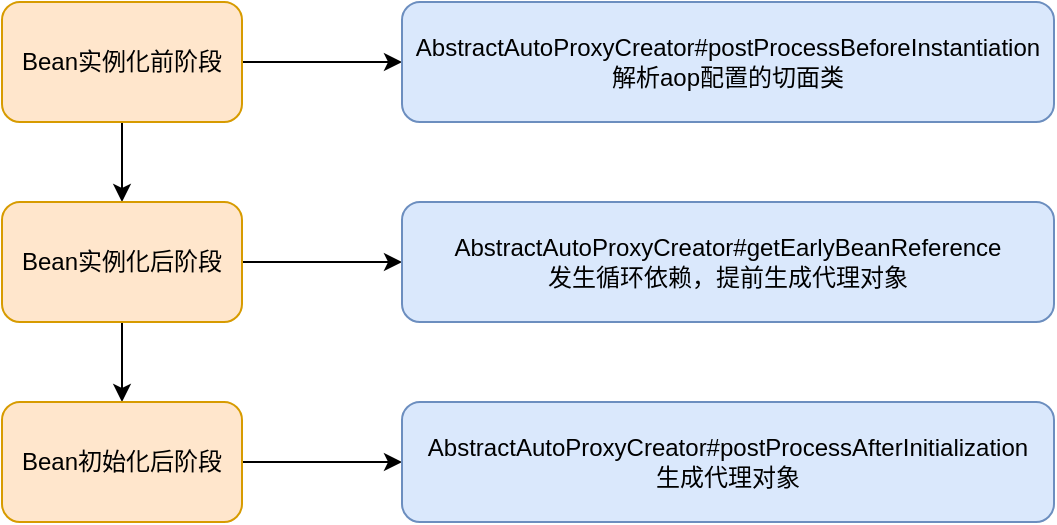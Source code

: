 <mxfile version="15.8.4" type="device"><diagram id="KT0_VAPUgVY046necyMo" name="第 1 页"><mxGraphModel dx="946" dy="625" grid="1" gridSize="10" guides="1" tooltips="1" connect="1" arrows="1" fold="1" page="1" pageScale="1" pageWidth="827" pageHeight="1169" math="0" shadow="0"><root><mxCell id="0"/><mxCell id="1" parent="0"/><mxCell id="M3N3yuK4meN4to1in8z8-4" value="" style="edgeStyle=orthogonalEdgeStyle;rounded=0;orthogonalLoop=1;jettySize=auto;html=1;" edge="1" parent="1" source="M3N3yuK4meN4to1in8z8-1" target="M3N3yuK4meN4to1in8z8-2"><mxGeometry relative="1" as="geometry"/></mxCell><mxCell id="M3N3yuK4meN4to1in8z8-9" value="" style="edgeStyle=orthogonalEdgeStyle;rounded=0;orthogonalLoop=1;jettySize=auto;html=1;" edge="1" parent="1" source="M3N3yuK4meN4to1in8z8-1" target="M3N3yuK4meN4to1in8z8-7"><mxGeometry relative="1" as="geometry"/></mxCell><mxCell id="M3N3yuK4meN4to1in8z8-1" value="Bean实例化前阶段" style="rounded=1;whiteSpace=wrap;html=1;fillColor=#ffe6cc;strokeColor=#d79b00;" vertex="1" parent="1"><mxGeometry x="180" y="190" width="120" height="60" as="geometry"/></mxCell><mxCell id="M3N3yuK4meN4to1in8z8-5" value="" style="edgeStyle=orthogonalEdgeStyle;rounded=0;orthogonalLoop=1;jettySize=auto;html=1;" edge="1" parent="1" source="M3N3yuK4meN4to1in8z8-2" target="M3N3yuK4meN4to1in8z8-3"><mxGeometry relative="1" as="geometry"/></mxCell><mxCell id="M3N3yuK4meN4to1in8z8-10" value="" style="edgeStyle=orthogonalEdgeStyle;rounded=0;orthogonalLoop=1;jettySize=auto;html=1;" edge="1" parent="1" source="M3N3yuK4meN4to1in8z8-2" target="M3N3yuK4meN4to1in8z8-8"><mxGeometry relative="1" as="geometry"/></mxCell><mxCell id="M3N3yuK4meN4to1in8z8-2" value="Bean实例化后阶段" style="rounded=1;whiteSpace=wrap;html=1;fillColor=#ffe6cc;strokeColor=#d79b00;" vertex="1" parent="1"><mxGeometry x="180" y="290" width="120" height="60" as="geometry"/></mxCell><mxCell id="M3N3yuK4meN4to1in8z8-11" value="" style="edgeStyle=orthogonalEdgeStyle;rounded=0;orthogonalLoop=1;jettySize=auto;html=1;" edge="1" parent="1" source="M3N3yuK4meN4to1in8z8-3" target="M3N3yuK4meN4to1in8z8-6"><mxGeometry relative="1" as="geometry"/></mxCell><mxCell id="M3N3yuK4meN4to1in8z8-3" value="Bean初始化后阶段" style="rounded=1;whiteSpace=wrap;html=1;fillColor=#ffe6cc;strokeColor=#d79b00;" vertex="1" parent="1"><mxGeometry x="180" y="390" width="120" height="60" as="geometry"/></mxCell><mxCell id="M3N3yuK4meN4to1in8z8-6" value="AbstractAutoProxyCreator#postProcessAfterInitialization&lt;br&gt;生成代理对象" style="rounded=1;whiteSpace=wrap;html=1;fillColor=#dae8fc;strokeColor=#6c8ebf;" vertex="1" parent="1"><mxGeometry x="380" y="390" width="326" height="60" as="geometry"/></mxCell><mxCell id="M3N3yuK4meN4to1in8z8-7" value="AbstractAutoProxyCreator#postProcessBeforeInstantiation&lt;br&gt;解析aop配置的切面类" style="rounded=1;whiteSpace=wrap;html=1;fillColor=#dae8fc;strokeColor=#6c8ebf;" vertex="1" parent="1"><mxGeometry x="380" y="190" width="326" height="60" as="geometry"/></mxCell><mxCell id="M3N3yuK4meN4to1in8z8-8" value="AbstractAutoProxyCreator#getEarlyBeanReference&lt;br&gt;发生循环依赖，提前生成代理对象" style="rounded=1;whiteSpace=wrap;html=1;fillColor=#dae8fc;strokeColor=#6c8ebf;" vertex="1" parent="1"><mxGeometry x="380" y="290" width="326" height="60" as="geometry"/></mxCell></root></mxGraphModel></diagram></mxfile>